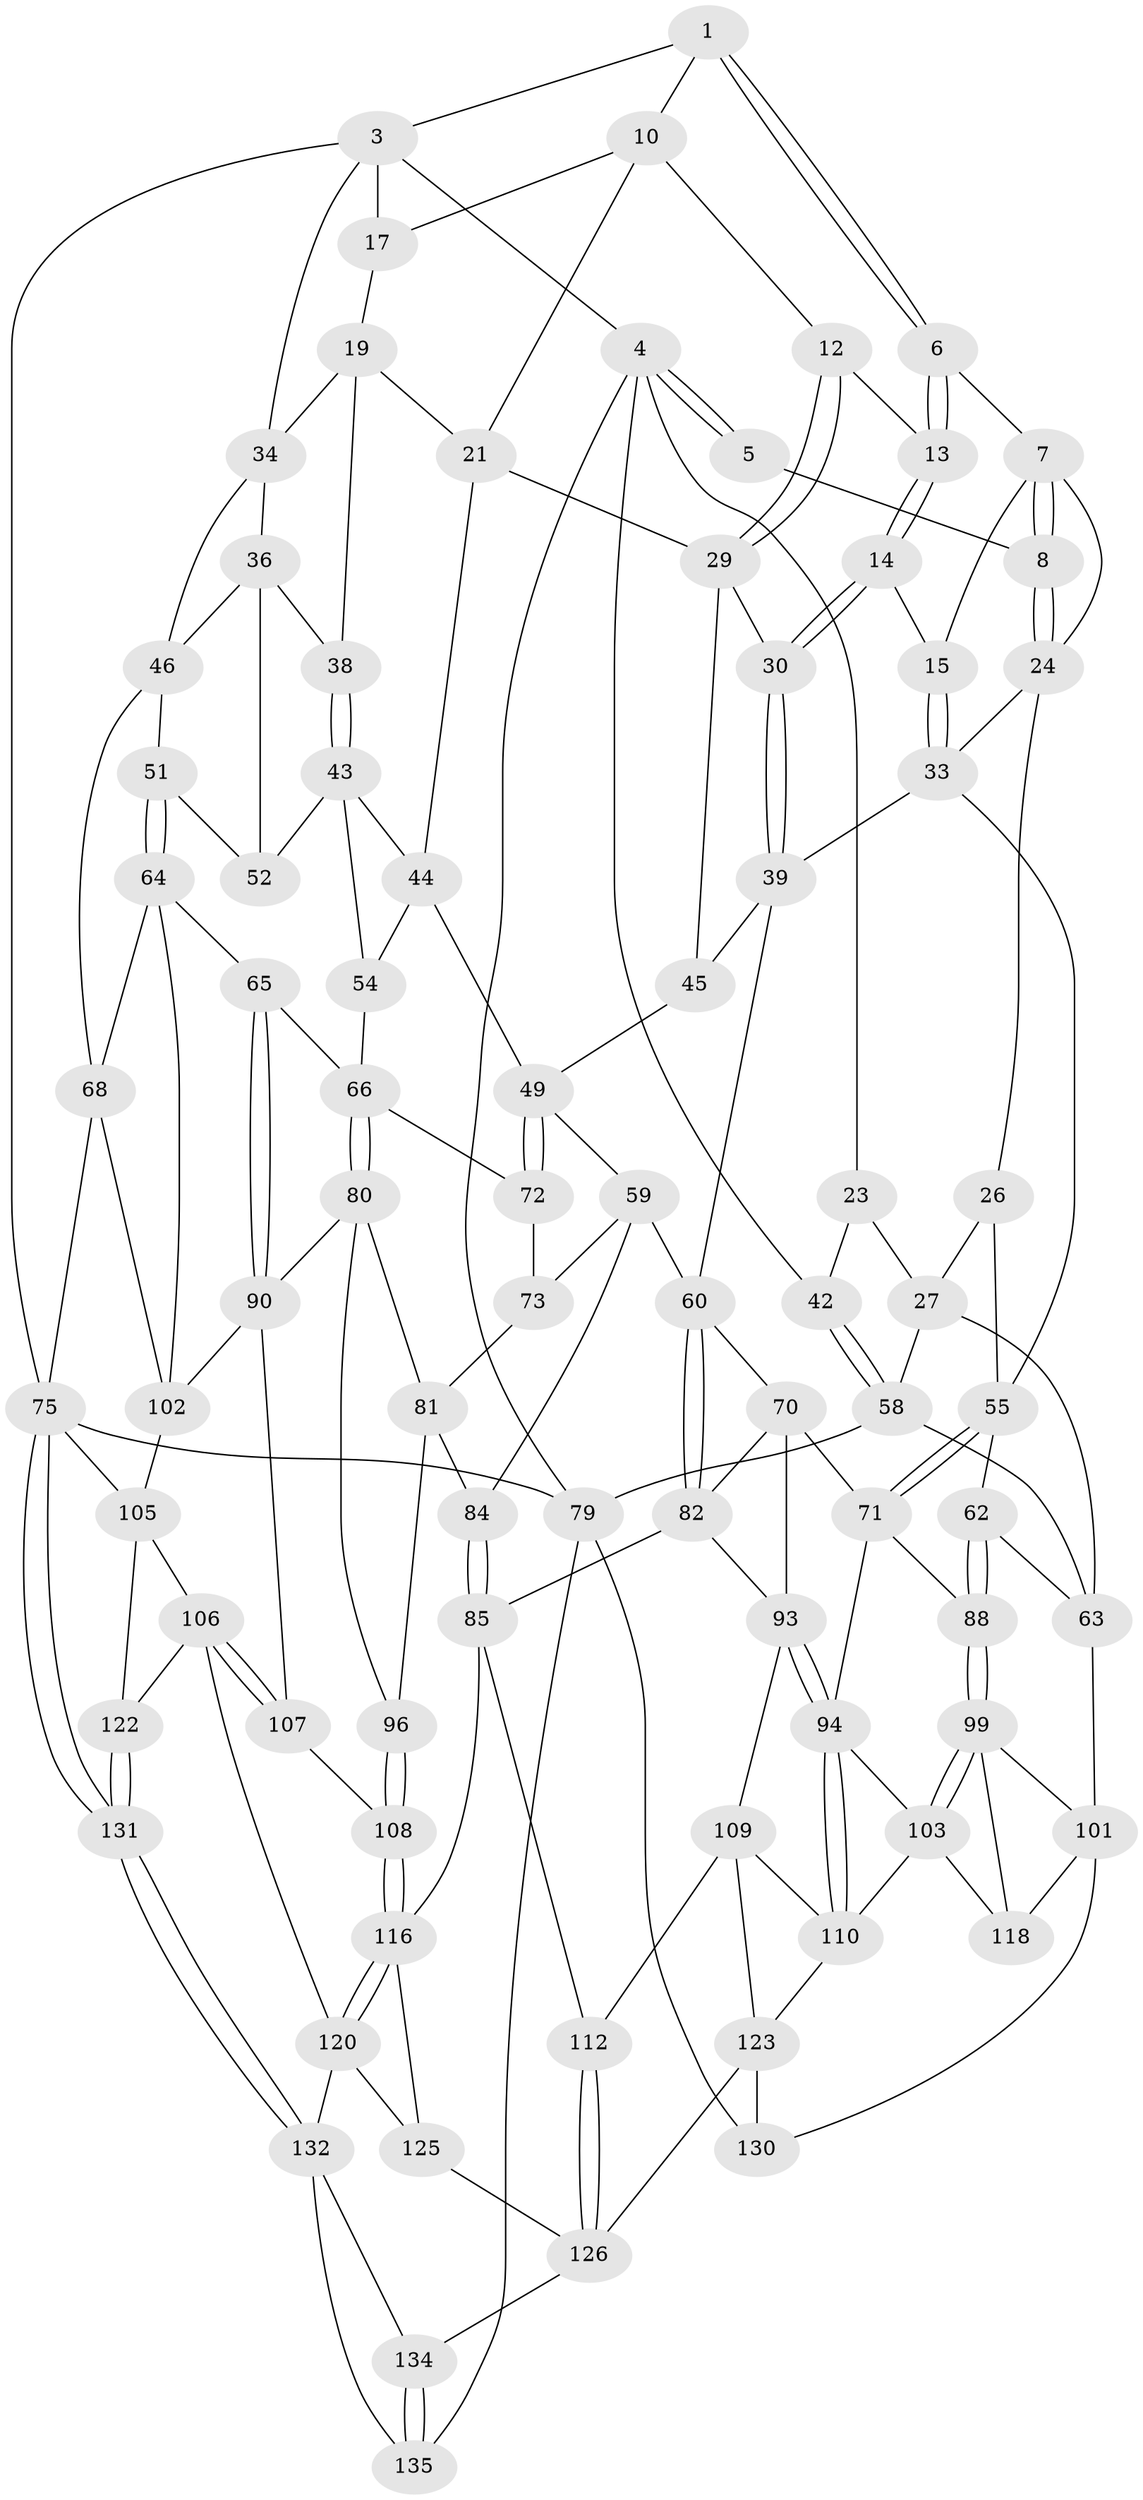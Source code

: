 // original degree distribution, {3: 0.014705882352941176, 4: 0.20588235294117646, 6: 0.19117647058823528, 5: 0.5882352941176471}
// Generated by graph-tools (version 1.1) at 2025/42/03/06/25 10:42:36]
// undirected, 84 vertices, 185 edges
graph export_dot {
graph [start="1"]
  node [color=gray90,style=filled];
  1 [pos="+0.37016875297990565+0",super="+2"];
  3 [pos="+1+0",super="+18"];
  4 [pos="+0+0",super="+22"];
  5 [pos="+0.32710905665635936+0",super="+9"];
  6 [pos="+0.41328286208304715+0.1889428233545577"];
  7 [pos="+0.3649117660192487+0.2039611428264364",super="+16"];
  8 [pos="+0.22513693289005784+0.1792472894105894"];
  10 [pos="+0.6635253014134178+0.03135413156545621",super="+11"];
  12 [pos="+0.5581392366151776+0.23653334776992702"];
  13 [pos="+0.4734583113596793+0.2566302900186837"];
  14 [pos="+0.4405857791839846+0.29785290457875935"];
  15 [pos="+0.4208067951380808+0.30851751383158116"];
  17 [pos="+0.8441657391195673+0.1460951366148739"];
  19 [pos="+0.8367701246814706+0.2947462968413643",super="+20"];
  21 [pos="+0.7399890302511658+0.3265279431531209",super="+31"];
  23 [pos="+0.1290129568162194+0.1627387352164597",super="+28"];
  24 [pos="+0.23723964558622426+0.25586131542858126",super="+25"];
  26 [pos="+0.20108687602661607+0.3911707228887111"];
  27 [pos="+0.17024437051069582+0.3954617754258179",super="+57"];
  29 [pos="+0.5879601719035635+0.33862130524072265",super="+32"];
  30 [pos="+0.4882975230042634+0.3763990662779362"];
  33 [pos="+0.34852657558441225+0.3995469749158569",super="+41"];
  34 [pos="+1+0.09856592284900934",super="+35"];
  36 [pos="+0.965437767911713+0.37872889636390894",super="+37"];
  38 [pos="+0.8562935874576353+0.3940171933756392"];
  39 [pos="+0.4934825625376645+0.4294685310322384",super="+40"];
  42 [pos="+0+0.2602014140704052"];
  43 [pos="+0.7546240739887257+0.4317661474910537",super="+53"];
  44 [pos="+0.7151011581598867+0.40580987921712025",super="+48"];
  45 [pos="+0.5673848464389265+0.4520458606378807"];
  46 [pos="+0.9949525058414512+0.38278399688697096",super="+47"];
  49 [pos="+0.6329939832058168+0.48958685448532796",super="+50"];
  51 [pos="+0.933085715188515+0.4854800779803681"];
  52 [pos="+0.868675451816235+0.4372022965104609"];
  54 [pos="+0.7959291074323763+0.5622638025982742"];
  55 [pos="+0.29633931278747033+0.5836754967470065",super="+56"];
  58 [pos="+0+0.49103077210146584",super="+78"];
  59 [pos="+0.5329881978787073+0.5706851805388832",super="+74"];
  60 [pos="+0.5028539155715382+0.5786930120473952",super="+61"];
  62 [pos="+0.11121940627049369+0.6183152315899678"];
  63 [pos="+0.10479090624577773+0.6146674112941116",super="+98"];
  64 [pos="+0.9786713255504659+0.5982954649109351",super="+69"];
  65 [pos="+0.8408471505661745+0.5891471961090322"];
  66 [pos="+0.8065086407050268+0.5787608323762817",super="+67"];
  68 [pos="+1+0.6618793085481137",super="+77"];
  70 [pos="+0.37278980642057147+0.6062056908387459",super="+83"];
  71 [pos="+0.29991818512510143+0.6006667274308077",super="+87"];
  72 [pos="+0.6913219810576087+0.5645031350773883"];
  73 [pos="+0.6656269391549969+0.6018777443772712"];
  75 [pos="+1+1",super="+76"];
  79 [pos="+0+1",super="+136"];
  80 [pos="+0.7795677324768132+0.6325842857585807",super="+92"];
  81 [pos="+0.696758825783029+0.6512766403262141",super="+89"];
  82 [pos="+0.4985488737361663+0.593287732601988",super="+86"];
  84 [pos="+0.6075986395374724+0.7201181487323661"];
  85 [pos="+0.5924408307412898+0.7383148852957861",super="+111"];
  88 [pos="+0.1440693002662884+0.6543103486570266"];
  90 [pos="+0.8484349263865405+0.7201082516001593",super="+91"];
  93 [pos="+0.41356789775206765+0.7008716792386915",super="+97"];
  94 [pos="+0.33418772556724596+0.7274105838420191",super="+95"];
  96 [pos="+0.7347287285421219+0.7366536176637841"];
  99 [pos="+0.1501397117128468+0.7043049706075961",super="+100"];
  101 [pos="+0+0.8577508521428504",super="+128"];
  102 [pos="+0.8759878400533117+0.720807556903279",super="+104"];
  103 [pos="+0.22216186360147944+0.7759840792661942",super="+115"];
  105 [pos="+0.8496362309177078+0.8069038959036385",super="+121"];
  106 [pos="+0.8140558386960262+0.798869939203498",super="+119"];
  107 [pos="+0.8040508731572837+0.776499091364927"];
  108 [pos="+0.7371661786466212+0.7412760945587192"];
  109 [pos="+0.4464113380178909+0.8024053732737256",super="+113"];
  110 [pos="+0.366498349157189+0.8092458398130618",super="+114"];
  112 [pos="+0.5069989484294725+0.8269856155960389"];
  116 [pos="+0.6807778269023242+0.867477588190574",super="+117"];
  118 [pos="+0.19283395257165054+0.859206938478986"];
  120 [pos="+0.7025164089496009+0.9005801756469997",super="+129"];
  122 [pos="+0.7807212196138603+0.9104864056648159"];
  123 [pos="+0.4533615641753785+0.9011289000420254",super="+124"];
  125 [pos="+0.5512066206183285+0.9301312476460359"];
  126 [pos="+0.5447211425504865+0.9352815997435606",super="+127"];
  130 [pos="+0.27353674567488995+1"];
  131 [pos="+0.8927297458919939+1"];
  132 [pos="+0.7102672634135537+1",super="+133"];
  134 [pos="+0.53402191135619+1"];
  135 [pos="+0.4835884484507072+1"];
  1 -- 6;
  1 -- 6;
  1 -- 10;
  1 -- 3;
  3 -- 4;
  3 -- 75;
  3 -- 17;
  3 -- 34;
  4 -- 5;
  4 -- 5;
  4 -- 79;
  4 -- 42;
  4 -- 23;
  5 -- 8;
  6 -- 7;
  6 -- 13;
  6 -- 13;
  7 -- 8;
  7 -- 8;
  7 -- 24;
  7 -- 15;
  8 -- 24;
  8 -- 24;
  10 -- 17;
  10 -- 12;
  10 -- 21;
  12 -- 13;
  12 -- 29;
  12 -- 29;
  13 -- 14;
  13 -- 14;
  14 -- 15;
  14 -- 30;
  14 -- 30;
  15 -- 33;
  15 -- 33;
  17 -- 19;
  19 -- 21;
  19 -- 38;
  19 -- 34;
  21 -- 29;
  21 -- 44;
  23 -- 42;
  23 -- 27;
  24 -- 33;
  24 -- 26;
  26 -- 27;
  26 -- 55;
  27 -- 58;
  27 -- 63;
  29 -- 30;
  29 -- 45;
  30 -- 39;
  30 -- 39;
  33 -- 55;
  33 -- 39;
  34 -- 46;
  34 -- 36;
  36 -- 46;
  36 -- 38;
  36 -- 52;
  38 -- 43;
  38 -- 43;
  39 -- 45;
  39 -- 60;
  42 -- 58;
  42 -- 58;
  43 -- 44;
  43 -- 52;
  43 -- 54;
  44 -- 49;
  44 -- 54;
  45 -- 49;
  46 -- 51;
  46 -- 68;
  49 -- 72;
  49 -- 72;
  49 -- 59;
  51 -- 52;
  51 -- 64;
  51 -- 64;
  54 -- 66;
  55 -- 71;
  55 -- 71;
  55 -- 62;
  58 -- 79;
  58 -- 63;
  59 -- 60;
  59 -- 73;
  59 -- 84;
  60 -- 82;
  60 -- 82;
  60 -- 70;
  62 -- 63;
  62 -- 88;
  62 -- 88;
  63 -- 101;
  64 -- 65;
  64 -- 68;
  64 -- 102;
  65 -- 66;
  65 -- 90;
  65 -- 90;
  66 -- 80;
  66 -- 80;
  66 -- 72;
  68 -- 75;
  68 -- 102;
  70 -- 71;
  70 -- 82;
  70 -- 93;
  71 -- 88;
  71 -- 94;
  72 -- 73;
  73 -- 81;
  75 -- 131;
  75 -- 131;
  75 -- 79;
  75 -- 105;
  79 -- 130;
  79 -- 135;
  80 -- 81;
  80 -- 96;
  80 -- 90;
  81 -- 96;
  81 -- 84;
  82 -- 85;
  82 -- 93;
  84 -- 85;
  84 -- 85;
  85 -- 112;
  85 -- 116;
  88 -- 99;
  88 -- 99;
  90 -- 102;
  90 -- 107;
  93 -- 94;
  93 -- 94;
  93 -- 109;
  94 -- 110;
  94 -- 110;
  94 -- 103;
  96 -- 108;
  96 -- 108;
  99 -- 103;
  99 -- 103;
  99 -- 101;
  99 -- 118;
  101 -- 130;
  101 -- 118;
  102 -- 105;
  103 -- 118;
  103 -- 110;
  105 -- 106;
  105 -- 122;
  106 -- 107;
  106 -- 107;
  106 -- 120;
  106 -- 122;
  107 -- 108;
  108 -- 116;
  108 -- 116;
  109 -- 110;
  109 -- 112;
  109 -- 123;
  110 -- 123;
  112 -- 126;
  112 -- 126;
  116 -- 120;
  116 -- 120;
  116 -- 125;
  120 -- 132;
  120 -- 125;
  122 -- 131;
  122 -- 131;
  123 -- 126;
  123 -- 130;
  125 -- 126;
  126 -- 134;
  131 -- 132;
  131 -- 132;
  132 -- 135;
  132 -- 134;
  134 -- 135;
  134 -- 135;
}
